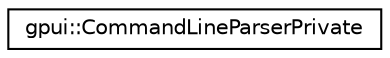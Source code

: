 digraph "Graphical Class Hierarchy"
{
 // LATEX_PDF_SIZE
  edge [fontname="Helvetica",fontsize="10",labelfontname="Helvetica",labelfontsize="10"];
  node [fontname="Helvetica",fontsize="10",shape=record];
  rankdir="LR";
  Node0 [label="gpui::CommandLineParserPrivate",height=0.2,width=0.4,color="black", fillcolor="white", style="filled",URL="$classgpui_1_1_command_line_parser_private.html",tooltip=" "];
}
